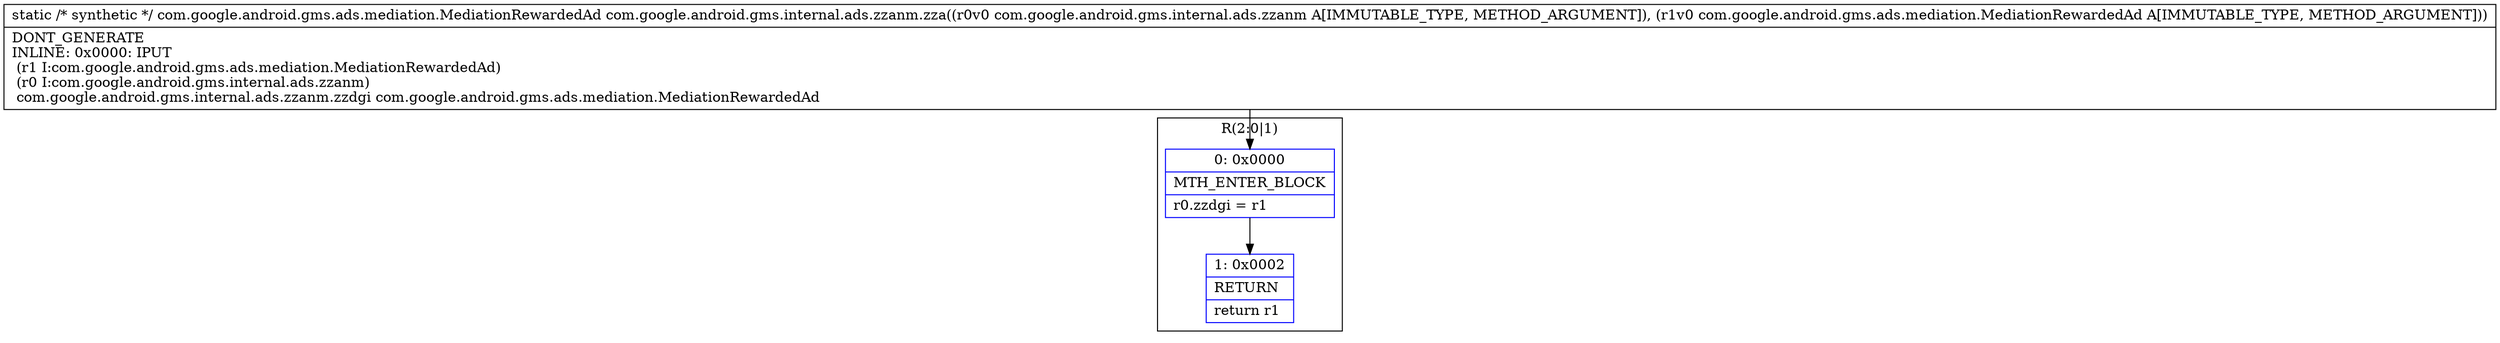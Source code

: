 digraph "CFG forcom.google.android.gms.internal.ads.zzanm.zza(Lcom\/google\/android\/gms\/internal\/ads\/zzanm;Lcom\/google\/android\/gms\/ads\/mediation\/MediationRewardedAd;)Lcom\/google\/android\/gms\/ads\/mediation\/MediationRewardedAd;" {
subgraph cluster_Region_1150075080 {
label = "R(2:0|1)";
node [shape=record,color=blue];
Node_0 [shape=record,label="{0\:\ 0x0000|MTH_ENTER_BLOCK\l|r0.zzdgi = r1\l}"];
Node_1 [shape=record,label="{1\:\ 0x0002|RETURN\l|return r1\l}"];
}
MethodNode[shape=record,label="{static \/* synthetic *\/ com.google.android.gms.ads.mediation.MediationRewardedAd com.google.android.gms.internal.ads.zzanm.zza((r0v0 com.google.android.gms.internal.ads.zzanm A[IMMUTABLE_TYPE, METHOD_ARGUMENT]), (r1v0 com.google.android.gms.ads.mediation.MediationRewardedAd A[IMMUTABLE_TYPE, METHOD_ARGUMENT]))  | DONT_GENERATE\lINLINE: 0x0000: IPUT  \l  (r1 I:com.google.android.gms.ads.mediation.MediationRewardedAd)\l  (r0 I:com.google.android.gms.internal.ads.zzanm)\l com.google.android.gms.internal.ads.zzanm.zzdgi com.google.android.gms.ads.mediation.MediationRewardedAd\l}"];
MethodNode -> Node_0;
Node_0 -> Node_1;
}

